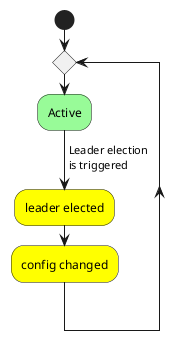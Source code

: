 @startuml

start

repeat
  #palegreen:Active;
  -> Leader election
 is triggered;
  #yellow:leader elected;
  #yellow:config changed;

@enduml
